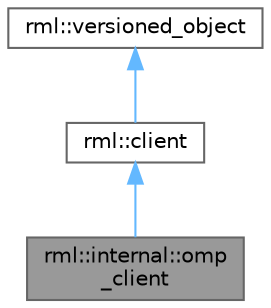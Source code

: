 digraph "rml::internal::omp_client"
{
 // LATEX_PDF_SIZE
  bgcolor="transparent";
  edge [fontname=Helvetica,fontsize=10,labelfontname=Helvetica,labelfontsize=10];
  node [fontname=Helvetica,fontsize=10,shape=box,height=0.2,width=0.4];
  Node1 [id="Node000001",label="rml::internal::omp\l_client",height=0.2,width=0.4,color="gray40", fillcolor="grey60", style="filled", fontcolor="black",tooltip=" "];
  Node2 -> Node1 [id="edge3_Node000001_Node000002",dir="back",color="steelblue1",style="solid",tooltip=" "];
  Node2 [id="Node000002",label="rml::client",height=0.2,width=0.4,color="gray40", fillcolor="white", style="filled",URL="$classrml_1_1client.html",tooltip="Information that client provides to server when asking for a server."];
  Node3 -> Node2 [id="edge4_Node000002_Node000003",dir="back",color="steelblue1",style="solid",tooltip=" "];
  Node3 [id="Node000003",label="rml::versioned_object",height=0.2,width=0.4,color="gray40", fillcolor="white", style="filled",URL="$classrml_1_1versioned__object.html",tooltip=" "];
}
